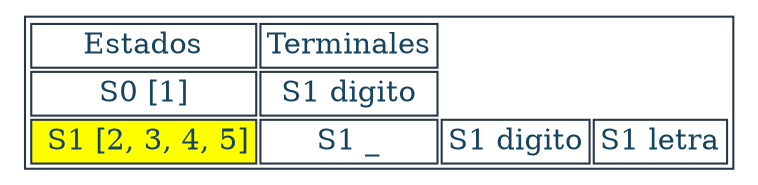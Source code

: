 digraph T {
aHtmlTable [
   shape=plaintext
   color="#283747" fontcolor="#154360" label=<

   <table border='1' cellborder='1'>
   <tr>
      <td>Estados</td>
      <td>Terminales</td>
   </tr><tr><td>S0 [1]</td><td>S1 digito</td></tr><tr><td bgcolor="yellow"> S1 [2, 3, 4, 5]</td><td>S1 _</td><td>S1 digito</td><td>S1 letra</td></tr></table>

   >]; 

}
